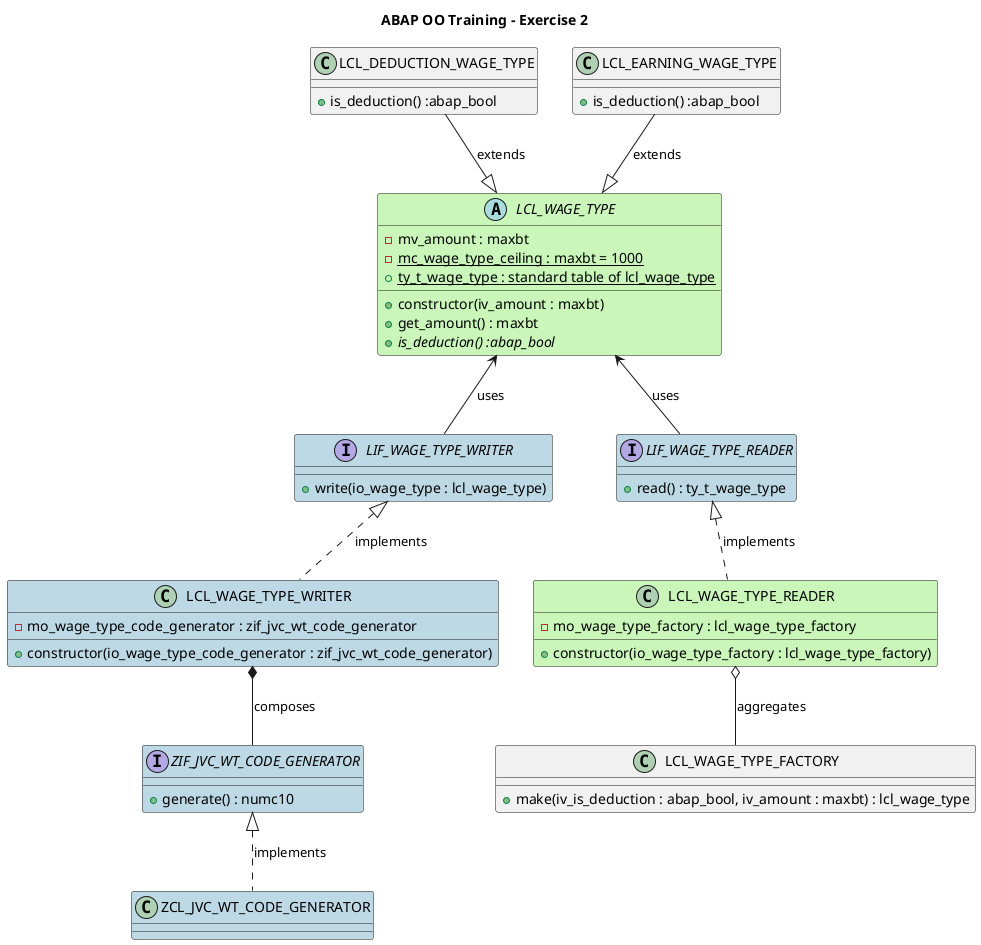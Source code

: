 @startuml

!define existing_class(name) class name #BDD9E5
!define existing_interface(name) interface name #BDD9E5
!define changing_class(name) class name #CAF7B9
!define abs_changing_class(name) abstract changing_class(name)
!define changing_interface(name) interface name #CAF7B9
!define local_class(name) class name
!define class(name) class name
!define local_interface(name) interface name
!define struct(name) class name <<(S, #BDD9E5) Struct>>
!define table(name) class name <<(T, #BDD9E5) Table>>
!define report(name) class name <<(R, #CA5462) Report>>

!define create(a,b,direction) a -direction-> b:creates
!define implement(a,b,direction) a <|.direction. b:implements
!define use(a,b,direction) a -direction-> b:uses
!define extends(a,b,direction) a -direction-|> b:extends
!define tableof(a,b,direction) a -direction-> b:table of
!define listen(a,b,direction) a -direction-> b:listen events of

!define create(a,b) create(a,b, )
!define implement(a,b) implement(a,b, )
!define use(a,b) use(a,b, )
!define extends(a,b) extends(a,b, )
!define tableof(a,b) tableof(a,b, )
!define listen(a,b) listen(a,b, )
!define composition(a,b,d) a*-d-b: composes
!define aggregation(a,b,d) a o-d-b: aggregates

title ABAP OO Training - Exercise 2

abs_changing_class(LCL_WAGE_TYPE) {
    -mv_amount : maxbt
    -{static}mc_wage_type_ceiling : maxbt = 1000 
    +constructor(iv_amount : maxbt)
    +get_amount() : maxbt
    +{abstract}is_deduction() :abap_bool
    +{static}ty_t_wage_type : standard table of lcl_wage_type
}

local_class(LCL_DEDUCTION_WAGE_TYPE) {
    +is_deduction() :abap_bool
}

local_class(LCL_EARNING_WAGE_TYPE) {
    +is_deduction() :abap_bool
}

existing_interface(ZIF_JVC_WT_CODE_GENERATOR) {
    +generate() : numc10
}

existing_interface(LIF_WAGE_TYPE_WRITER) {
    +write(io_wage_type : lcl_wage_type)
}

existing_interface(LIF_WAGE_TYPE_READER) {
    +read() : ty_t_wage_type
}

local_class(LCL_WAGE_TYPE_FACTORY) {
    +make(iv_is_deduction : abap_bool, iv_amount : maxbt) : lcl_wage_type
}

existing_class(ZCL_JVC_WT_CODE_GENERATOR) {
}

existing_class(LCL_WAGE_TYPE_WRITER) {
    -mo_wage_type_code_generator : zif_jvc_wt_code_generator
    +constructor(io_wage_type_code_generator : zif_jvc_wt_code_generator)
}

changing_class(LCL_WAGE_TYPE_READER) {
    -mo_wage_type_factory : lcl_wage_type_factory
    +constructor(io_wage_type_factory : lcl_wage_type_factory)
}

implement(ZIF_JVC_WT_CODE_GENERATOR, ZCL_JVC_WT_CODE_GENERATOR)
implement(LIF_WAGE_TYPE_READER, LCL_WAGE_TYPE_READER)
implement(LIF_WAGE_TYPE_WRITER, LCL_WAGE_TYPE_WRITER)
composition(LCL_WAGE_TYPE_WRITER, ZIF_JVC_WT_CODE_GENERATOR, down)
use(LIF_WAGE_TYPE_WRITER, LCL_WAGE_TYPE, up)
use(LIF_WAGE_TYPE_READER, LCL_WAGE_TYPE, up)
extends(LCL_EARNING_WAGE_TYPE, LCL_WAGE_TYPE)
extends(LCL_DEDUCTION_WAGE_TYPE, LCL_WAGE_TYPE)
aggregation(LCL_WAGE_TYPE_READER, LCL_WAGE_TYPE_FACTORY, down)

@enduml